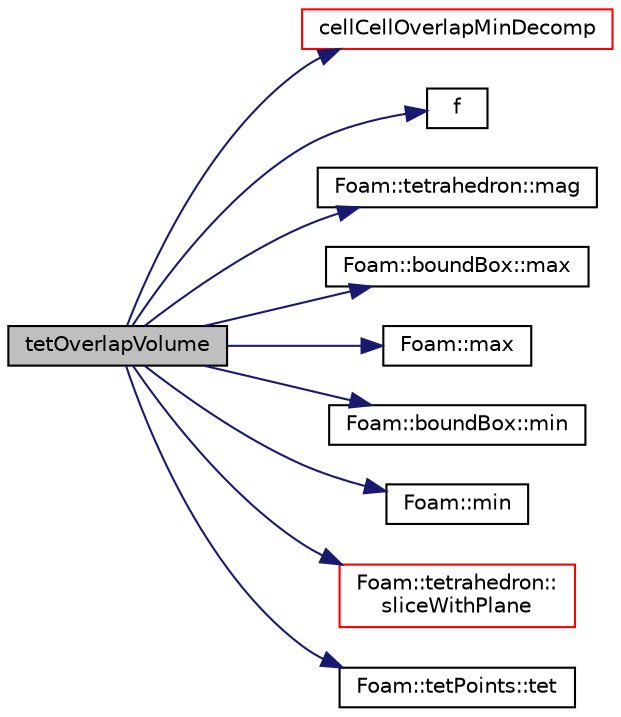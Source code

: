 digraph "tetOverlapVolume"
{
  bgcolor="transparent";
  edge [fontname="Helvetica",fontsize="10",labelfontname="Helvetica",labelfontsize="10"];
  node [fontname="Helvetica",fontsize="10",shape=record];
  rankdir="LR";
  Node0 [label="tetOverlapVolume",height=0.2,width=0.4,color="black", fillcolor="grey75", style="filled", fontcolor="black"];
  Node0 -> Node1 [color="midnightblue",fontsize="10",style="solid",fontname="Helvetica"];
  Node1 [label="cellCellOverlapMinDecomp",height=0.2,width=0.4,color="red",URL="$a26617.html#adada80d4c5dabf1bb76d53a6d1c984c3",tooltip="Return true if olverlap volume is greater than threshold. "];
  Node0 -> Node53 [color="midnightblue",fontsize="10",style="solid",fontname="Helvetica"];
  Node53 [label="f",height=0.2,width=0.4,color="black",URL="$a18335.html#a888be93833ac7a23170555c69c690288"];
  Node0 -> Node136 [color="midnightblue",fontsize="10",style="solid",fontname="Helvetica"];
  Node136 [label="Foam::tetrahedron::mag",height=0.2,width=0.4,color="black",URL="$a28741.html#a9b53370021569e27db1ddfb33196232f",tooltip="Return volume. "];
  Node0 -> Node76 [color="midnightblue",fontsize="10",style="solid",fontname="Helvetica"];
  Node76 [label="Foam::boundBox::max",height=0.2,width=0.4,color="black",URL="$a28253.html#a43279cd20862e64a21c8c82ee6c2441b",tooltip="Maximum describing the bounding box. "];
  Node0 -> Node77 [color="midnightblue",fontsize="10",style="solid",fontname="Helvetica"];
  Node77 [label="Foam::max",height=0.2,width=0.4,color="black",URL="$a21851.html#ac993e906cf2774ae77e666bc24e81733"];
  Node0 -> Node73 [color="midnightblue",fontsize="10",style="solid",fontname="Helvetica"];
  Node73 [label="Foam::boundBox::min",height=0.2,width=0.4,color="black",URL="$a28253.html#a41bea928bbb72b904d07db28570b07bd",tooltip="Minimum describing the bounding box. "];
  Node0 -> Node74 [color="midnightblue",fontsize="10",style="solid",fontname="Helvetica"];
  Node74 [label="Foam::min",height=0.2,width=0.4,color="black",URL="$a21851.html#a253e112ad2d56d96230ff39ea7f442dc"];
  Node0 -> Node137 [color="midnightblue",fontsize="10",style="solid",fontname="Helvetica"];
  Node137 [label="Foam::tetrahedron::\lsliceWithPlane",height=0.2,width=0.4,color="red",URL="$a28741.html#ad7600f0e49299bfc467751f91e6435f1",tooltip="Decompose tet into tets above and below plane. "];
  Node0 -> Node146 [color="midnightblue",fontsize="10",style="solid",fontname="Helvetica"];
  Node146 [label="Foam::tetPoints::tet",height=0.2,width=0.4,color="black",URL="$a28737.html#a5515abcfa0ab6f3fed4bb3aceb90ae0b",tooltip="Return the tetrahedron. "];
}
